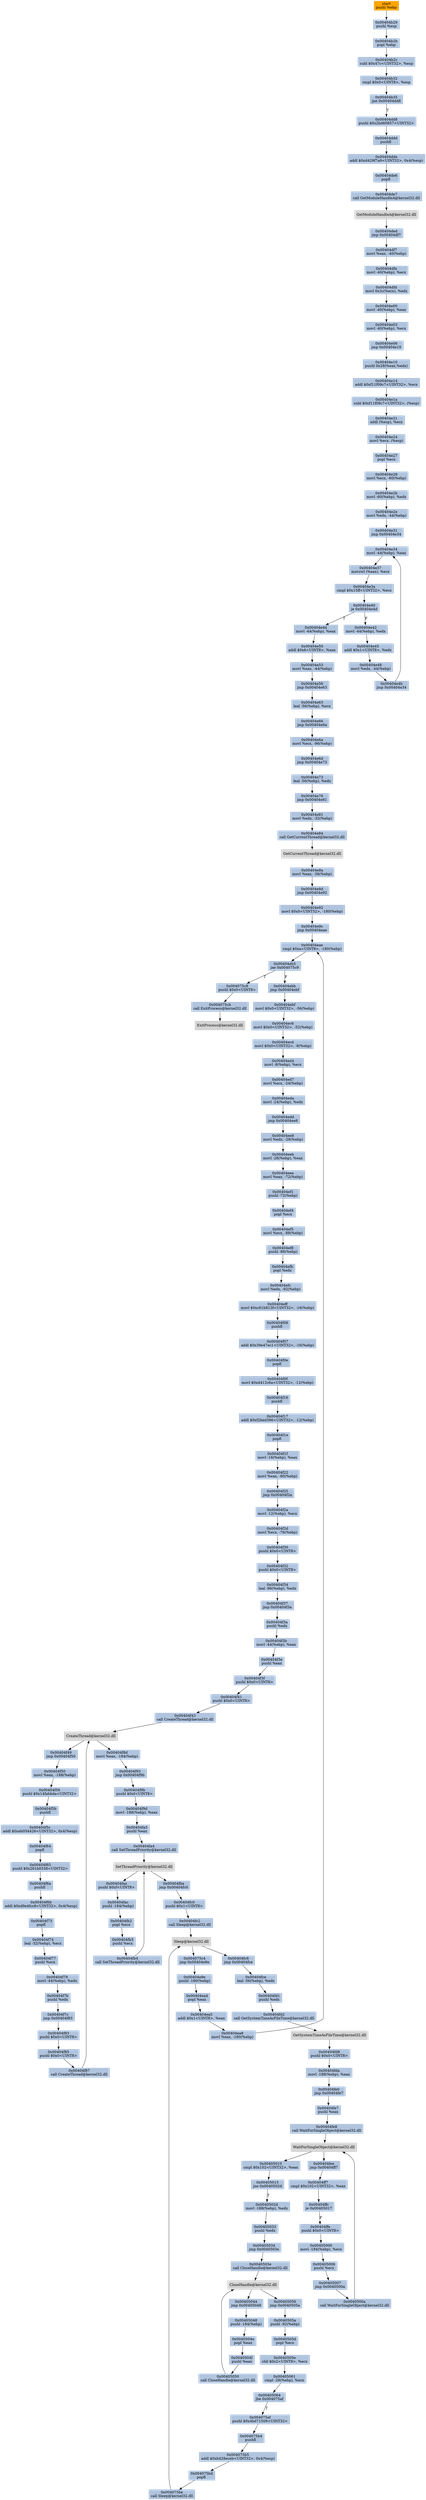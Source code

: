 digraph G {
node[shape=rectangle,style=filled,fillcolor=lightsteelblue,color=lightsteelblue]
bgcolor="transparent"
a0x00404b28pushl_ebp[label="start\npushl %ebp",color="lightgrey",fillcolor="orange"];
a0x00404b29pushl_esp[label="0x00404b29\npushl %esp"];
a0x00404b2bpopl_ebp[label="0x00404b2b\npopl %ebp"];
a0x00404b2csubl_0x47cUINT32_esp[label="0x00404b2c\nsubl $0x47c<UINT32>, %esp"];
a0x00404b32cmpl_0x0UINT8_esp[label="0x00404b32\ncmpl $0x0<UINT8>, %esp"];
a0x00404b35jne_0x00404dd8[label="0x00404b35\njne 0x00404dd8"];
a0x00404dd8pushl_0x2bd60857UINT32[label="0x00404dd8\npushl $0x2bd60857<UINT32>"];
a0x00404dddpushfl_[label="0x00404ddd\npushfl "];
a0x00404ddeaddl_0xd429f7a9UINT32_0x4esp_[label="0x00404dde\naddl $0xd429f7a9<UINT32>, 0x4(%esp)"];
a0x00404de6popfl_[label="0x00404de6\npopfl "];
a0x00404de7call_GetModuleHandleA_kernel32_dll[label="0x00404de7\ncall GetModuleHandleA@kernel32.dll"];
GetModuleHandleA_kernel32_dll[label="GetModuleHandleA@kernel32.dll",color="lightgrey",fillcolor="lightgrey"];
a0x00404dedjmp_0x00404df7[label="0x00404ded\njmp 0x00404df7"];
a0x00404df7movl_eax__40ebp_[label="0x00404df7\nmovl %eax, -40(%ebp)"];
a0x00404dfamovl__40ebp__ecx[label="0x00404dfa\nmovl -40(%ebp), %ecx"];
a0x00404dfdmovl_0x3cecx__edx[label="0x00404dfd\nmovl 0x3c(%ecx), %edx"];
a0x00404e00movl__40ebp__eax[label="0x00404e00\nmovl -40(%ebp), %eax"];
a0x00404e03movl__40ebp__ecx[label="0x00404e03\nmovl -40(%ebp), %ecx"];
a0x00404e06jmp_0x00404e10[label="0x00404e06\njmp 0x00404e10"];
a0x00404e10pushl_0x28eaxedx_[label="0x00404e10\npushl 0x28(%eax,%edx)"];
a0x00404e14addl_0xf11f09c7UINT32_ecx[label="0x00404e14\naddl $0xf11f09c7<UINT32>, %ecx"];
a0x00404e1asubl_0xf11f09c7UINT32_esp_[label="0x00404e1a\nsubl $0xf11f09c7<UINT32>, (%esp)"];
a0x00404e21addl_esp__ecx[label="0x00404e21\naddl (%esp), %ecx"];
a0x00404e24movl_ecx_esp_[label="0x00404e24\nmovl %ecx, (%esp)"];
a0x00404e27popl_ecx[label="0x00404e27\npopl %ecx"];
a0x00404e28movl_ecx__60ebp_[label="0x00404e28\nmovl %ecx, -60(%ebp)"];
a0x00404e2bmovl__60ebp__edx[label="0x00404e2b\nmovl -60(%ebp), %edx"];
a0x00404e2emovl_edx__44ebp_[label="0x00404e2e\nmovl %edx, -44(%ebp)"];
a0x00404e31jmp_0x00404e34[label="0x00404e31\njmp 0x00404e34"];
a0x00404e34movl__44ebp__eax[label="0x00404e34\nmovl -44(%ebp), %eax"];
a0x00404e37movzwl_eax__ecx[label="0x00404e37\nmovzwl (%eax), %ecx"];
a0x00404e3acmpl_0x15ffUINT32_ecx[label="0x00404e3a\ncmpl $0x15ff<UINT32>, %ecx"];
a0x00404e40je_0x00404e4d[label="0x00404e40\nje 0x00404e4d"];
a0x00404e42movl__44ebp__edx[label="0x00404e42\nmovl -44(%ebp), %edx"];
a0x00404e45addl_0x1UINT8_edx[label="0x00404e45\naddl $0x1<UINT8>, %edx"];
a0x00404e48movl_edx__44ebp_[label="0x00404e48\nmovl %edx, -44(%ebp)"];
a0x00404e4bjmp_0x00404e34[label="0x00404e4b\njmp 0x00404e34"];
a0x00404e4dmovl__44ebp__eax[label="0x00404e4d\nmovl -44(%ebp), %eax"];
a0x00404e50addl_0x6UINT8_eax[label="0x00404e50\naddl $0x6<UINT8>, %eax"];
a0x00404e53movl_eax__44ebp_[label="0x00404e53\nmovl %eax, -44(%ebp)"];
a0x00404e56jmp_0x00404e63[label="0x00404e56\njmp 0x00404e63"];
a0x00404e63leal__56ebp__ecx[label="0x00404e63\nleal -56(%ebp), %ecx"];
a0x00404e66jmp_0x00404e6a[label="0x00404e66\njmp 0x00404e6a"];
a0x00404e6amovl_ecx__96ebp_[label="0x00404e6a\nmovl %ecx, -96(%ebp)"];
a0x00404e6djmp_0x00404e73[label="0x00404e6d\njmp 0x00404e73"];
a0x00404e73leal__56ebp__edx[label="0x00404e73\nleal -56(%ebp), %edx"];
a0x00404e76jmp_0x00404e81[label="0x00404e76\njmp 0x00404e81"];
a0x00404e81movl_edx__32ebp_[label="0x00404e81\nmovl %edx, -32(%ebp)"];
a0x00404e84call_GetCurrentThread_kernel32_dll[label="0x00404e84\ncall GetCurrentThread@kernel32.dll"];
GetCurrentThread_kernel32_dll[label="GetCurrentThread@kernel32.dll",color="lightgrey",fillcolor="lightgrey"];
a0x00404e8amovl_eax__36ebp_[label="0x00404e8a\nmovl %eax, -36(%ebp)"];
a0x00404e8djmp_0x00404e92[label="0x00404e8d\njmp 0x00404e92"];
a0x00404e92movl_0x0UINT32__180ebp_[label="0x00404e92\nmovl $0x0<UINT32>, -180(%ebp)"];
a0x00404e9cjmp_0x00404eae[label="0x00404e9c\njmp 0x00404eae"];
a0x00404eaecmpl_0xaUINT8__180ebp_[label="0x00404eae\ncmpl $0xa<UINT8>, -180(%ebp)"];
a0x00404eb5jae_0x004075c9[label="0x00404eb5\njae 0x004075c9"];
a0x00404ebbjmp_0x00404ebf[label="0x00404ebb\njmp 0x00404ebf"];
a0x00404ebfmovl_0x0UINT32__56ebp_[label="0x00404ebf\nmovl $0x0<UINT32>, -56(%ebp)"];
a0x00404ec6movl_0x0UINT32__52ebp_[label="0x00404ec6\nmovl $0x0<UINT32>, -52(%ebp)"];
a0x00404ecdmovl_0x0UINT32__8ebp_[label="0x00404ecd\nmovl $0x0<UINT32>, -8(%ebp)"];
a0x00404ed4movl__8ebp__ecx[label="0x00404ed4\nmovl -8(%ebp), %ecx"];
a0x00404ed7movl_ecx__24ebp_[label="0x00404ed7\nmovl %ecx, -24(%ebp)"];
a0x00404edamovl__24ebp__edx[label="0x00404eda\nmovl -24(%ebp), %edx"];
a0x00404eddjmp_0x00404ee8[label="0x00404edd\njmp 0x00404ee8"];
a0x00404ee8movl_edx__28ebp_[label="0x00404ee8\nmovl %edx, -28(%ebp)"];
a0x00404eebmovl__28ebp__eax[label="0x00404eeb\nmovl -28(%ebp), %eax"];
a0x00404eeemovl_eax__72ebp_[label="0x00404eee\nmovl %eax, -72(%ebp)"];
a0x00404ef1pushl__72ebp_[label="0x00404ef1\npushl -72(%ebp)"];
a0x00404ef4popl_ecx[label="0x00404ef4\npopl %ecx"];
a0x00404ef5movl_ecx__88ebp_[label="0x00404ef5\nmovl %ecx, -88(%ebp)"];
a0x00404ef8pushl__88ebp_[label="0x00404ef8\npushl -88(%ebp)"];
a0x00404efbpopl_edx[label="0x00404efb\npopl %edx"];
a0x00404efcmovl_edx__92ebp_[label="0x00404efc\nmovl %edx, -92(%ebp)"];
a0x00404effmovl_0xc61b813fUINT32__16ebp_[label="0x00404eff\nmovl $0xc61b813f<UINT32>, -16(%ebp)"];
a0x00404f06pushfl_[label="0x00404f06\npushfl "];
a0x00404f07addl_0x39e47ec1UINT32__16ebp_[label="0x00404f07\naddl $0x39e47ec1<UINT32>, -16(%ebp)"];
a0x00404f0epopfl_[label="0x00404f0e\npopfl "];
a0x00404f0fmovl_0xd412c6aUINT32__12ebp_[label="0x00404f0f\nmovl $0xd412c6a<UINT32>, -12(%ebp)"];
a0x00404f16pushfl_[label="0x00404f16\npushfl "];
a0x00404f17addl_0xf2bed396UINT32__12ebp_[label="0x00404f17\naddl $0xf2bed396<UINT32>, -12(%ebp)"];
a0x00404f1epopfl_[label="0x00404f1e\npopfl "];
a0x00404f1fmovl__16ebp__eax[label="0x00404f1f\nmovl -16(%ebp), %eax"];
a0x00404f22movl_eax__80ebp_[label="0x00404f22\nmovl %eax, -80(%ebp)"];
a0x00404f25jmp_0x00404f2a[label="0x00404f25\njmp 0x00404f2a"];
a0x00404f2amovl__12ebp__ecx[label="0x00404f2a\nmovl -12(%ebp), %ecx"];
a0x00404f2dmovl_ecx__76ebp_[label="0x00404f2d\nmovl %ecx, -76(%ebp)"];
a0x00404f30pushl_0x0UINT8[label="0x00404f30\npushl $0x0<UINT8>"];
a0x00404f32pushl_0x0UINT8[label="0x00404f32\npushl $0x0<UINT8>"];
a0x00404f34leal__96ebp__edx[label="0x00404f34\nleal -96(%ebp), %edx"];
a0x00404f37jmp_0x00404f3a[label="0x00404f37\njmp 0x00404f3a"];
a0x00404f3apushl_edx[label="0x00404f3a\npushl %edx"];
a0x00404f3bmovl__44ebp__eax[label="0x00404f3b\nmovl -44(%ebp), %eax"];
a0x00404f3epushl_eax[label="0x00404f3e\npushl %eax"];
a0x00404f3fpushl_0x0UINT8[label="0x00404f3f\npushl $0x0<UINT8>"];
a0x00404f41pushl_0x0UINT8[label="0x00404f41\npushl $0x0<UINT8>"];
a0x00404f43call_CreateThread_kernel32_dll[label="0x00404f43\ncall CreateThread@kernel32.dll"];
CreateThread_kernel32_dll[label="CreateThread@kernel32.dll",color="lightgrey",fillcolor="lightgrey"];
a0x00404f49jmp_0x00404f50[label="0x00404f49\njmp 0x00404f50"];
a0x00404f50movl_eax__188ebp_[label="0x00404f50\nmovl %eax, -188(%ebp)"];
a0x00404f56pushl_0x14fabbdaUINT32[label="0x00404f56\npushl $0x14fabbda<UINT32>"];
a0x00404f5bpushfl_[label="0x00404f5b\npushfl "];
a0x00404f5caddl_0xeb054426UINT32_0x4esp_[label="0x00404f5c\naddl $0xeb054426<UINT32>, 0x4(%esp)"];
a0x00404f64popfl_[label="0x00404f64\npopfl "];
a0x00404f65pushl_0x261b0338UINT32[label="0x00404f65\npushl $0x261b0338<UINT32>"];
a0x00404f6apushfl_[label="0x00404f6a\npushfl "];
a0x00404f6baddl_0xd9e4fcc8UINT32_0x4esp_[label="0x00404f6b\naddl $0xd9e4fcc8<UINT32>, 0x4(%esp)"];
a0x00404f73popfl_[label="0x00404f73\npopfl "];
a0x00404f74leal__32ebp__ecx[label="0x00404f74\nleal -32(%ebp), %ecx"];
a0x00404f77pushl_ecx[label="0x00404f77\npushl %ecx"];
a0x00404f78movl__44ebp__edx[label="0x00404f78\nmovl -44(%ebp), %edx"];
a0x00404f7bpushl_edx[label="0x00404f7b\npushl %edx"];
a0x00404f7cjmp_0x00404f83[label="0x00404f7c\njmp 0x00404f83"];
a0x00404f83pushl_0x0UINT8[label="0x00404f83\npushl $0x0<UINT8>"];
a0x00404f85pushl_0x0UINT8[label="0x00404f85\npushl $0x0<UINT8>"];
a0x00404f87call_CreateThread_kernel32_dll[label="0x00404f87\ncall CreateThread@kernel32.dll"];
a0x00404f8dmovl_eax__184ebp_[label="0x00404f8d\nmovl %eax, -184(%ebp)"];
a0x00404f93jmp_0x00404f9b[label="0x00404f93\njmp 0x00404f9b"];
a0x00404f9bpushl_0xfUINT8[label="0x00404f9b\npushl $0xf<UINT8>"];
a0x00404f9dmovl__188ebp__eax[label="0x00404f9d\nmovl -188(%ebp), %eax"];
a0x00404fa3pushl_eax[label="0x00404fa3\npushl %eax"];
a0x00404fa4call_SetThreadPriority_kernel32_dll[label="0x00404fa4\ncall SetThreadPriority@kernel32.dll"];
SetThreadPriority_kernel32_dll[label="SetThreadPriority@kernel32.dll",color="lightgrey",fillcolor="lightgrey"];
a0x00404faapushl_0xfUINT8[label="0x00404faa\npushl $0xf<UINT8>"];
a0x00404facpushl__184ebp_[label="0x00404fac\npushl -184(%ebp)"];
a0x00404fb2popl_ecx[label="0x00404fb2\npopl %ecx"];
a0x00404fb3pushl_ecx[label="0x00404fb3\npushl %ecx"];
a0x00404fb4call_SetThreadPriority_kernel32_dll[label="0x00404fb4\ncall SetThreadPriority@kernel32.dll"];
a0x00404fbajmp_0x00404fc0[label="0x00404fba\njmp 0x00404fc0"];
a0x00404fc0pushl_0x1UINT8[label="0x00404fc0\npushl $0x1<UINT8>"];
a0x00404fc2call_Sleep_kernel32_dll[label="0x00404fc2\ncall Sleep@kernel32.dll"];
Sleep_kernel32_dll[label="Sleep@kernel32.dll",color="lightgrey",fillcolor="lightgrey"];
a0x00404fc8jmp_0x00404fce[label="0x00404fc8\njmp 0x00404fce"];
a0x00404fceleal__56ebp__edx[label="0x00404fce\nleal -56(%ebp), %edx"];
a0x00404fd1pushl_edx[label="0x00404fd1\npushl %edx"];
a0x00404fd2call_GetSystemTimeAsFileTime_kernel32_dll[label="0x00404fd2\ncall GetSystemTimeAsFileTime@kernel32.dll"];
GetSystemTimeAsFileTime_kernel32_dll[label="GetSystemTimeAsFileTime@kernel32.dll",color="lightgrey",fillcolor="lightgrey"];
a0x00404fd8pushl_0x0UINT8[label="0x00404fd8\npushl $0x0<UINT8>"];
a0x00404fdamovl__188ebp__eax[label="0x00404fda\nmovl -188(%ebp), %eax"];
a0x00404fe0jmp_0x00404fe7[label="0x00404fe0\njmp 0x00404fe7"];
a0x00404fe7pushl_eax[label="0x00404fe7\npushl %eax"];
a0x00404fe8call_WaitForSingleObject_kernel32_dll[label="0x00404fe8\ncall WaitForSingleObject@kernel32.dll"];
WaitForSingleObject_kernel32_dll[label="WaitForSingleObject@kernel32.dll",color="lightgrey",fillcolor="lightgrey"];
a0x00404feejmp_0x00404ff7[label="0x00404fee\njmp 0x00404ff7"];
a0x00404ff7cmpl_0x102UINT32_eax[label="0x00404ff7\ncmpl $0x102<UINT32>, %eax"];
a0x00404ffcje_0x00405017[label="0x00404ffc\nje 0x00405017"];
a0x00404ffepushl_0x0UINT8[label="0x00404ffe\npushl $0x0<UINT8>"];
a0x00405000movl__184ebp__ecx[label="0x00405000\nmovl -184(%ebp), %ecx"];
a0x00405006pushl_ecx[label="0x00405006\npushl %ecx"];
a0x00405007jmp_0x0040500a[label="0x00405007\njmp 0x0040500a"];
a0x0040500acall_WaitForSingleObject_kernel32_dll[label="0x0040500a\ncall WaitForSingleObject@kernel32.dll"];
a0x00405010cmpl_0x102UINT32_eax[label="0x00405010\ncmpl $0x102<UINT32>, %eax"];
a0x00405015jne_0x0040502d[label="0x00405015\njne 0x0040502d"];
a0x0040502dmovl__188ebp__edx[label="0x0040502d\nmovl -188(%ebp), %edx"];
a0x00405033pushl_edx[label="0x00405033\npushl %edx"];
a0x00405034jmp_0x0040503e[label="0x00405034\njmp 0x0040503e"];
a0x0040503ecall_CloseHandle_kernel32_dll[label="0x0040503e\ncall CloseHandle@kernel32.dll"];
CloseHandle_kernel32_dll[label="CloseHandle@kernel32.dll",color="lightgrey",fillcolor="lightgrey"];
a0x00405044jmp_0x00405048[label="0x00405044\njmp 0x00405048"];
a0x00405048pushl__184ebp_[label="0x00405048\npushl -184(%ebp)"];
a0x0040504epopl_eax[label="0x0040504e\npopl %eax"];
a0x0040504fpushl_eax[label="0x0040504f\npushl %eax"];
a0x00405050call_CloseHandle_kernel32_dll[label="0x00405050\ncall CloseHandle@kernel32.dll"];
a0x00405056jmp_0x0040505a[label="0x00405056\njmp 0x0040505a"];
a0x0040505apushl__92ebp_[label="0x0040505a\npushl -92(%ebp)"];
a0x0040505dpopl_ecx[label="0x0040505d\npopl %ecx"];
a0x0040505eshll_0x2UINT8_ecx[label="0x0040505e\nshll $0x2<UINT8>, %ecx"];
a0x00405061cmpl__28ebp__ecx[label="0x00405061\ncmpl -28(%ebp), %ecx"];
a0x00405064jbe_0x004075af[label="0x00405064\njbe 0x004075af"];
a0x004075afpushl_0x4bd71509UINT32[label="0x004075af\npushl $0x4bd71509<UINT32>"];
a0x004075b4pushfl_[label="0x004075b4\npushfl "];
a0x004075b5addl_0xb428ecebUINT32_0x4esp_[label="0x004075b5\naddl $0xb428eceb<UINT32>, 0x4(%esp)"];
a0x004075bdpopfl_[label="0x004075bd\npopfl "];
a0x004075becall_Sleep_kernel32_dll[label="0x004075be\ncall Sleep@kernel32.dll"];
a0x004075c4jmp_0x00404e9e[label="0x004075c4\njmp 0x00404e9e"];
a0x00404e9epushl__180ebp_[label="0x00404e9e\npushl -180(%ebp)"];
a0x00404ea4popl_eax[label="0x00404ea4\npopl %eax"];
a0x00404ea5addl_0x1UINT8_eax[label="0x00404ea5\naddl $0x1<UINT8>, %eax"];
a0x00404ea8movl_eax__180ebp_[label="0x00404ea8\nmovl %eax, -180(%ebp)"];
a0x004075c9pushl_0x0UINT8[label="0x004075c9\npushl $0x0<UINT8>"];
a0x004075cbcall_ExitProcess_kernel32_dll[label="0x004075cb\ncall ExitProcess@kernel32.dll"];
ExitProcess_kernel32_dll[label="ExitProcess@kernel32.dll",color="lightgrey",fillcolor="lightgrey"];
a0x00404b28pushl_ebp -> a0x00404b29pushl_esp [color="#000000"];
a0x00404b29pushl_esp -> a0x00404b2bpopl_ebp [color="#000000"];
a0x00404b2bpopl_ebp -> a0x00404b2csubl_0x47cUINT32_esp [color="#000000"];
a0x00404b2csubl_0x47cUINT32_esp -> a0x00404b32cmpl_0x0UINT8_esp [color="#000000"];
a0x00404b32cmpl_0x0UINT8_esp -> a0x00404b35jne_0x00404dd8 [color="#000000"];
a0x00404b35jne_0x00404dd8 -> a0x00404dd8pushl_0x2bd60857UINT32 [color="#000000",label="T"];
a0x00404dd8pushl_0x2bd60857UINT32 -> a0x00404dddpushfl_ [color="#000000"];
a0x00404dddpushfl_ -> a0x00404ddeaddl_0xd429f7a9UINT32_0x4esp_ [color="#000000"];
a0x00404ddeaddl_0xd429f7a9UINT32_0x4esp_ -> a0x00404de6popfl_ [color="#000000"];
a0x00404de6popfl_ -> a0x00404de7call_GetModuleHandleA_kernel32_dll [color="#000000"];
a0x00404de7call_GetModuleHandleA_kernel32_dll -> GetModuleHandleA_kernel32_dll [color="#000000"];
GetModuleHandleA_kernel32_dll -> a0x00404dedjmp_0x00404df7 [color="#000000"];
a0x00404dedjmp_0x00404df7 -> a0x00404df7movl_eax__40ebp_ [color="#000000"];
a0x00404df7movl_eax__40ebp_ -> a0x00404dfamovl__40ebp__ecx [color="#000000"];
a0x00404dfamovl__40ebp__ecx -> a0x00404dfdmovl_0x3cecx__edx [color="#000000"];
a0x00404dfdmovl_0x3cecx__edx -> a0x00404e00movl__40ebp__eax [color="#000000"];
a0x00404e00movl__40ebp__eax -> a0x00404e03movl__40ebp__ecx [color="#000000"];
a0x00404e03movl__40ebp__ecx -> a0x00404e06jmp_0x00404e10 [color="#000000"];
a0x00404e06jmp_0x00404e10 -> a0x00404e10pushl_0x28eaxedx_ [color="#000000"];
a0x00404e10pushl_0x28eaxedx_ -> a0x00404e14addl_0xf11f09c7UINT32_ecx [color="#000000"];
a0x00404e14addl_0xf11f09c7UINT32_ecx -> a0x00404e1asubl_0xf11f09c7UINT32_esp_ [color="#000000"];
a0x00404e1asubl_0xf11f09c7UINT32_esp_ -> a0x00404e21addl_esp__ecx [color="#000000"];
a0x00404e21addl_esp__ecx -> a0x00404e24movl_ecx_esp_ [color="#000000"];
a0x00404e24movl_ecx_esp_ -> a0x00404e27popl_ecx [color="#000000"];
a0x00404e27popl_ecx -> a0x00404e28movl_ecx__60ebp_ [color="#000000"];
a0x00404e28movl_ecx__60ebp_ -> a0x00404e2bmovl__60ebp__edx [color="#000000"];
a0x00404e2bmovl__60ebp__edx -> a0x00404e2emovl_edx__44ebp_ [color="#000000"];
a0x00404e2emovl_edx__44ebp_ -> a0x00404e31jmp_0x00404e34 [color="#000000"];
a0x00404e31jmp_0x00404e34 -> a0x00404e34movl__44ebp__eax [color="#000000"];
a0x00404e34movl__44ebp__eax -> a0x00404e37movzwl_eax__ecx [color="#000000"];
a0x00404e37movzwl_eax__ecx -> a0x00404e3acmpl_0x15ffUINT32_ecx [color="#000000"];
a0x00404e3acmpl_0x15ffUINT32_ecx -> a0x00404e40je_0x00404e4d [color="#000000"];
a0x00404e40je_0x00404e4d -> a0x00404e42movl__44ebp__edx [color="#000000",label="F"];
a0x00404e42movl__44ebp__edx -> a0x00404e45addl_0x1UINT8_edx [color="#000000"];
a0x00404e45addl_0x1UINT8_edx -> a0x00404e48movl_edx__44ebp_ [color="#000000"];
a0x00404e48movl_edx__44ebp_ -> a0x00404e4bjmp_0x00404e34 [color="#000000"];
a0x00404e4bjmp_0x00404e34 -> a0x00404e34movl__44ebp__eax [color="#000000"];
a0x00404e40je_0x00404e4d -> a0x00404e4dmovl__44ebp__eax [color="#000000",label="T"];
a0x00404e4dmovl__44ebp__eax -> a0x00404e50addl_0x6UINT8_eax [color="#000000"];
a0x00404e50addl_0x6UINT8_eax -> a0x00404e53movl_eax__44ebp_ [color="#000000"];
a0x00404e53movl_eax__44ebp_ -> a0x00404e56jmp_0x00404e63 [color="#000000"];
a0x00404e56jmp_0x00404e63 -> a0x00404e63leal__56ebp__ecx [color="#000000"];
a0x00404e63leal__56ebp__ecx -> a0x00404e66jmp_0x00404e6a [color="#000000"];
a0x00404e66jmp_0x00404e6a -> a0x00404e6amovl_ecx__96ebp_ [color="#000000"];
a0x00404e6amovl_ecx__96ebp_ -> a0x00404e6djmp_0x00404e73 [color="#000000"];
a0x00404e6djmp_0x00404e73 -> a0x00404e73leal__56ebp__edx [color="#000000"];
a0x00404e73leal__56ebp__edx -> a0x00404e76jmp_0x00404e81 [color="#000000"];
a0x00404e76jmp_0x00404e81 -> a0x00404e81movl_edx__32ebp_ [color="#000000"];
a0x00404e81movl_edx__32ebp_ -> a0x00404e84call_GetCurrentThread_kernel32_dll [color="#000000"];
a0x00404e84call_GetCurrentThread_kernel32_dll -> GetCurrentThread_kernel32_dll [color="#000000"];
GetCurrentThread_kernel32_dll -> a0x00404e8amovl_eax__36ebp_ [color="#000000"];
a0x00404e8amovl_eax__36ebp_ -> a0x00404e8djmp_0x00404e92 [color="#000000"];
a0x00404e8djmp_0x00404e92 -> a0x00404e92movl_0x0UINT32__180ebp_ [color="#000000"];
a0x00404e92movl_0x0UINT32__180ebp_ -> a0x00404e9cjmp_0x00404eae [color="#000000"];
a0x00404e9cjmp_0x00404eae -> a0x00404eaecmpl_0xaUINT8__180ebp_ [color="#000000"];
a0x00404eaecmpl_0xaUINT8__180ebp_ -> a0x00404eb5jae_0x004075c9 [color="#000000"];
a0x00404eb5jae_0x004075c9 -> a0x00404ebbjmp_0x00404ebf [color="#000000",label="F"];
a0x00404ebbjmp_0x00404ebf -> a0x00404ebfmovl_0x0UINT32__56ebp_ [color="#000000"];
a0x00404ebfmovl_0x0UINT32__56ebp_ -> a0x00404ec6movl_0x0UINT32__52ebp_ [color="#000000"];
a0x00404ec6movl_0x0UINT32__52ebp_ -> a0x00404ecdmovl_0x0UINT32__8ebp_ [color="#000000"];
a0x00404ecdmovl_0x0UINT32__8ebp_ -> a0x00404ed4movl__8ebp__ecx [color="#000000"];
a0x00404ed4movl__8ebp__ecx -> a0x00404ed7movl_ecx__24ebp_ [color="#000000"];
a0x00404ed7movl_ecx__24ebp_ -> a0x00404edamovl__24ebp__edx [color="#000000"];
a0x00404edamovl__24ebp__edx -> a0x00404eddjmp_0x00404ee8 [color="#000000"];
a0x00404eddjmp_0x00404ee8 -> a0x00404ee8movl_edx__28ebp_ [color="#000000"];
a0x00404ee8movl_edx__28ebp_ -> a0x00404eebmovl__28ebp__eax [color="#000000"];
a0x00404eebmovl__28ebp__eax -> a0x00404eeemovl_eax__72ebp_ [color="#000000"];
a0x00404eeemovl_eax__72ebp_ -> a0x00404ef1pushl__72ebp_ [color="#000000"];
a0x00404ef1pushl__72ebp_ -> a0x00404ef4popl_ecx [color="#000000"];
a0x00404ef4popl_ecx -> a0x00404ef5movl_ecx__88ebp_ [color="#000000"];
a0x00404ef5movl_ecx__88ebp_ -> a0x00404ef8pushl__88ebp_ [color="#000000"];
a0x00404ef8pushl__88ebp_ -> a0x00404efbpopl_edx [color="#000000"];
a0x00404efbpopl_edx -> a0x00404efcmovl_edx__92ebp_ [color="#000000"];
a0x00404efcmovl_edx__92ebp_ -> a0x00404effmovl_0xc61b813fUINT32__16ebp_ [color="#000000"];
a0x00404effmovl_0xc61b813fUINT32__16ebp_ -> a0x00404f06pushfl_ [color="#000000"];
a0x00404f06pushfl_ -> a0x00404f07addl_0x39e47ec1UINT32__16ebp_ [color="#000000"];
a0x00404f07addl_0x39e47ec1UINT32__16ebp_ -> a0x00404f0epopfl_ [color="#000000"];
a0x00404f0epopfl_ -> a0x00404f0fmovl_0xd412c6aUINT32__12ebp_ [color="#000000"];
a0x00404f0fmovl_0xd412c6aUINT32__12ebp_ -> a0x00404f16pushfl_ [color="#000000"];
a0x00404f16pushfl_ -> a0x00404f17addl_0xf2bed396UINT32__12ebp_ [color="#000000"];
a0x00404f17addl_0xf2bed396UINT32__12ebp_ -> a0x00404f1epopfl_ [color="#000000"];
a0x00404f1epopfl_ -> a0x00404f1fmovl__16ebp__eax [color="#000000"];
a0x00404f1fmovl__16ebp__eax -> a0x00404f22movl_eax__80ebp_ [color="#000000"];
a0x00404f22movl_eax__80ebp_ -> a0x00404f25jmp_0x00404f2a [color="#000000"];
a0x00404f25jmp_0x00404f2a -> a0x00404f2amovl__12ebp__ecx [color="#000000"];
a0x00404f2amovl__12ebp__ecx -> a0x00404f2dmovl_ecx__76ebp_ [color="#000000"];
a0x00404f2dmovl_ecx__76ebp_ -> a0x00404f30pushl_0x0UINT8 [color="#000000"];
a0x00404f30pushl_0x0UINT8 -> a0x00404f32pushl_0x0UINT8 [color="#000000"];
a0x00404f32pushl_0x0UINT8 -> a0x00404f34leal__96ebp__edx [color="#000000"];
a0x00404f34leal__96ebp__edx -> a0x00404f37jmp_0x00404f3a [color="#000000"];
a0x00404f37jmp_0x00404f3a -> a0x00404f3apushl_edx [color="#000000"];
a0x00404f3apushl_edx -> a0x00404f3bmovl__44ebp__eax [color="#000000"];
a0x00404f3bmovl__44ebp__eax -> a0x00404f3epushl_eax [color="#000000"];
a0x00404f3epushl_eax -> a0x00404f3fpushl_0x0UINT8 [color="#000000"];
a0x00404f3fpushl_0x0UINT8 -> a0x00404f41pushl_0x0UINT8 [color="#000000"];
a0x00404f41pushl_0x0UINT8 -> a0x00404f43call_CreateThread_kernel32_dll [color="#000000"];
a0x00404f43call_CreateThread_kernel32_dll -> CreateThread_kernel32_dll [color="#000000"];
CreateThread_kernel32_dll -> a0x00404f49jmp_0x00404f50 [color="#000000"];
a0x00404f49jmp_0x00404f50 -> a0x00404f50movl_eax__188ebp_ [color="#000000"];
a0x00404f50movl_eax__188ebp_ -> a0x00404f56pushl_0x14fabbdaUINT32 [color="#000000"];
a0x00404f56pushl_0x14fabbdaUINT32 -> a0x00404f5bpushfl_ [color="#000000"];
a0x00404f5bpushfl_ -> a0x00404f5caddl_0xeb054426UINT32_0x4esp_ [color="#000000"];
a0x00404f5caddl_0xeb054426UINT32_0x4esp_ -> a0x00404f64popfl_ [color="#000000"];
a0x00404f64popfl_ -> a0x00404f65pushl_0x261b0338UINT32 [color="#000000"];
a0x00404f65pushl_0x261b0338UINT32 -> a0x00404f6apushfl_ [color="#000000"];
a0x00404f6apushfl_ -> a0x00404f6baddl_0xd9e4fcc8UINT32_0x4esp_ [color="#000000"];
a0x00404f6baddl_0xd9e4fcc8UINT32_0x4esp_ -> a0x00404f73popfl_ [color="#000000"];
a0x00404f73popfl_ -> a0x00404f74leal__32ebp__ecx [color="#000000"];
a0x00404f74leal__32ebp__ecx -> a0x00404f77pushl_ecx [color="#000000"];
a0x00404f77pushl_ecx -> a0x00404f78movl__44ebp__edx [color="#000000"];
a0x00404f78movl__44ebp__edx -> a0x00404f7bpushl_edx [color="#000000"];
a0x00404f7bpushl_edx -> a0x00404f7cjmp_0x00404f83 [color="#000000"];
a0x00404f7cjmp_0x00404f83 -> a0x00404f83pushl_0x0UINT8 [color="#000000"];
a0x00404f83pushl_0x0UINT8 -> a0x00404f85pushl_0x0UINT8 [color="#000000"];
a0x00404f85pushl_0x0UINT8 -> a0x00404f87call_CreateThread_kernel32_dll [color="#000000"];
a0x00404f87call_CreateThread_kernel32_dll -> CreateThread_kernel32_dll [color="#000000"];
CreateThread_kernel32_dll -> a0x00404f8dmovl_eax__184ebp_ [color="#000000"];
a0x00404f8dmovl_eax__184ebp_ -> a0x00404f93jmp_0x00404f9b [color="#000000"];
a0x00404f93jmp_0x00404f9b -> a0x00404f9bpushl_0xfUINT8 [color="#000000"];
a0x00404f9bpushl_0xfUINT8 -> a0x00404f9dmovl__188ebp__eax [color="#000000"];
a0x00404f9dmovl__188ebp__eax -> a0x00404fa3pushl_eax [color="#000000"];
a0x00404fa3pushl_eax -> a0x00404fa4call_SetThreadPriority_kernel32_dll [color="#000000"];
a0x00404fa4call_SetThreadPriority_kernel32_dll -> SetThreadPriority_kernel32_dll [color="#000000"];
SetThreadPriority_kernel32_dll -> a0x00404faapushl_0xfUINT8 [color="#000000"];
a0x00404faapushl_0xfUINT8 -> a0x00404facpushl__184ebp_ [color="#000000"];
a0x00404facpushl__184ebp_ -> a0x00404fb2popl_ecx [color="#000000"];
a0x00404fb2popl_ecx -> a0x00404fb3pushl_ecx [color="#000000"];
a0x00404fb3pushl_ecx -> a0x00404fb4call_SetThreadPriority_kernel32_dll [color="#000000"];
a0x00404fb4call_SetThreadPriority_kernel32_dll -> SetThreadPriority_kernel32_dll [color="#000000"];
SetThreadPriority_kernel32_dll -> a0x00404fbajmp_0x00404fc0 [color="#000000"];
a0x00404fbajmp_0x00404fc0 -> a0x00404fc0pushl_0x1UINT8 [color="#000000"];
a0x00404fc0pushl_0x1UINT8 -> a0x00404fc2call_Sleep_kernel32_dll [color="#000000"];
a0x00404fc2call_Sleep_kernel32_dll -> Sleep_kernel32_dll [color="#000000"];
Sleep_kernel32_dll -> a0x00404fc8jmp_0x00404fce [color="#000000"];
a0x00404fc8jmp_0x00404fce -> a0x00404fceleal__56ebp__edx [color="#000000"];
a0x00404fceleal__56ebp__edx -> a0x00404fd1pushl_edx [color="#000000"];
a0x00404fd1pushl_edx -> a0x00404fd2call_GetSystemTimeAsFileTime_kernel32_dll [color="#000000"];
a0x00404fd2call_GetSystemTimeAsFileTime_kernel32_dll -> GetSystemTimeAsFileTime_kernel32_dll [color="#000000"];
GetSystemTimeAsFileTime_kernel32_dll -> a0x00404fd8pushl_0x0UINT8 [color="#000000"];
a0x00404fd8pushl_0x0UINT8 -> a0x00404fdamovl__188ebp__eax [color="#000000"];
a0x00404fdamovl__188ebp__eax -> a0x00404fe0jmp_0x00404fe7 [color="#000000"];
a0x00404fe0jmp_0x00404fe7 -> a0x00404fe7pushl_eax [color="#000000"];
a0x00404fe7pushl_eax -> a0x00404fe8call_WaitForSingleObject_kernel32_dll [color="#000000"];
a0x00404fe8call_WaitForSingleObject_kernel32_dll -> WaitForSingleObject_kernel32_dll [color="#000000"];
WaitForSingleObject_kernel32_dll -> a0x00404feejmp_0x00404ff7 [color="#000000"];
a0x00404feejmp_0x00404ff7 -> a0x00404ff7cmpl_0x102UINT32_eax [color="#000000"];
a0x00404ff7cmpl_0x102UINT32_eax -> a0x00404ffcje_0x00405017 [color="#000000"];
a0x00404ffcje_0x00405017 -> a0x00404ffepushl_0x0UINT8 [color="#000000",label="F"];
a0x00404ffepushl_0x0UINT8 -> a0x00405000movl__184ebp__ecx [color="#000000"];
a0x00405000movl__184ebp__ecx -> a0x00405006pushl_ecx [color="#000000"];
a0x00405006pushl_ecx -> a0x00405007jmp_0x0040500a [color="#000000"];
a0x00405007jmp_0x0040500a -> a0x0040500acall_WaitForSingleObject_kernel32_dll [color="#000000"];
a0x0040500acall_WaitForSingleObject_kernel32_dll -> WaitForSingleObject_kernel32_dll [color="#000000"];
WaitForSingleObject_kernel32_dll -> a0x00405010cmpl_0x102UINT32_eax [color="#000000"];
a0x00405010cmpl_0x102UINT32_eax -> a0x00405015jne_0x0040502d [color="#000000"];
a0x00405015jne_0x0040502d -> a0x0040502dmovl__188ebp__edx [color="#000000",label="T"];
a0x0040502dmovl__188ebp__edx -> a0x00405033pushl_edx [color="#000000"];
a0x00405033pushl_edx -> a0x00405034jmp_0x0040503e [color="#000000"];
a0x00405034jmp_0x0040503e -> a0x0040503ecall_CloseHandle_kernel32_dll [color="#000000"];
a0x0040503ecall_CloseHandle_kernel32_dll -> CloseHandle_kernel32_dll [color="#000000"];
CloseHandle_kernel32_dll -> a0x00405044jmp_0x00405048 [color="#000000"];
a0x00405044jmp_0x00405048 -> a0x00405048pushl__184ebp_ [color="#000000"];
a0x00405048pushl__184ebp_ -> a0x0040504epopl_eax [color="#000000"];
a0x0040504epopl_eax -> a0x0040504fpushl_eax [color="#000000"];
a0x0040504fpushl_eax -> a0x00405050call_CloseHandle_kernel32_dll [color="#000000"];
a0x00405050call_CloseHandle_kernel32_dll -> CloseHandle_kernel32_dll [color="#000000"];
CloseHandle_kernel32_dll -> a0x00405056jmp_0x0040505a [color="#000000"];
a0x00405056jmp_0x0040505a -> a0x0040505apushl__92ebp_ [color="#000000"];
a0x0040505apushl__92ebp_ -> a0x0040505dpopl_ecx [color="#000000"];
a0x0040505dpopl_ecx -> a0x0040505eshll_0x2UINT8_ecx [color="#000000"];
a0x0040505eshll_0x2UINT8_ecx -> a0x00405061cmpl__28ebp__ecx [color="#000000"];
a0x00405061cmpl__28ebp__ecx -> a0x00405064jbe_0x004075af [color="#000000"];
a0x00405064jbe_0x004075af -> a0x004075afpushl_0x4bd71509UINT32 [color="#000000",label="T"];
a0x004075afpushl_0x4bd71509UINT32 -> a0x004075b4pushfl_ [color="#000000"];
a0x004075b4pushfl_ -> a0x004075b5addl_0xb428ecebUINT32_0x4esp_ [color="#000000"];
a0x004075b5addl_0xb428ecebUINT32_0x4esp_ -> a0x004075bdpopfl_ [color="#000000"];
a0x004075bdpopfl_ -> a0x004075becall_Sleep_kernel32_dll [color="#000000"];
a0x004075becall_Sleep_kernel32_dll -> Sleep_kernel32_dll [color="#000000"];
Sleep_kernel32_dll -> a0x004075c4jmp_0x00404e9e [color="#000000"];
a0x004075c4jmp_0x00404e9e -> a0x00404e9epushl__180ebp_ [color="#000000"];
a0x00404e9epushl__180ebp_ -> a0x00404ea4popl_eax [color="#000000"];
a0x00404ea4popl_eax -> a0x00404ea5addl_0x1UINT8_eax [color="#000000"];
a0x00404ea5addl_0x1UINT8_eax -> a0x00404ea8movl_eax__180ebp_ [color="#000000"];
a0x00404ea8movl_eax__180ebp_ -> a0x00404eaecmpl_0xaUINT8__180ebp_ [color="#000000"];
a0x00404eb5jae_0x004075c9 -> a0x004075c9pushl_0x0UINT8 [color="#000000",label="T"];
a0x004075c9pushl_0x0UINT8 -> a0x004075cbcall_ExitProcess_kernel32_dll [color="#000000"];
a0x004075cbcall_ExitProcess_kernel32_dll -> ExitProcess_kernel32_dll [color="#000000"];
}
